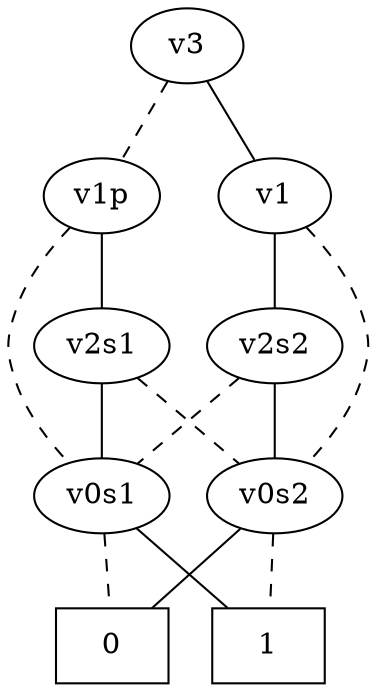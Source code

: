 graph BDD_Tree {
	 node1 [label="v3"];
	 node2 [label="v1p"];
	 node1 -- node2 [style=dashed];
	 node13 [label="v1"];
	 node1 -- node13 [style=solid];
	 node15 [label="v0s1"];
	 node2 -- node15 [style=dashed];
	 node6 [label="v2s1"];
	 node2 -- node6 [style=solid];
	 node22 [label="0",shape=box];
	 node15 -- node22 [style=dashed];
	 node23 [label="1",shape=box];
	 node15 -- node23 [style=solid];
	 node15 [label="v0s1"];
	 node6 -- node15 [style=solid];
	 node21 [label="v0s2"];
	 node6 -- node21 [style=dashed];
	 node22 [label="0",shape=box];
	 node21 -- node22 [style=solid];
	 node23 [label="1",shape=box];
	 node21 -- node23 [style=dashed];
	 node14 [label="v2s2"];
	 node13 -- node14 [style=solid];
	 node21 [label="v0s2"];
	 node13 -- node21 [style=dashed];
	 node15 [label="v0s1"];
	 node14 -- node15 [style=dashed];
	 node21 [label="v0s2"];
	 node14 -- node21 [style=solid];
}
